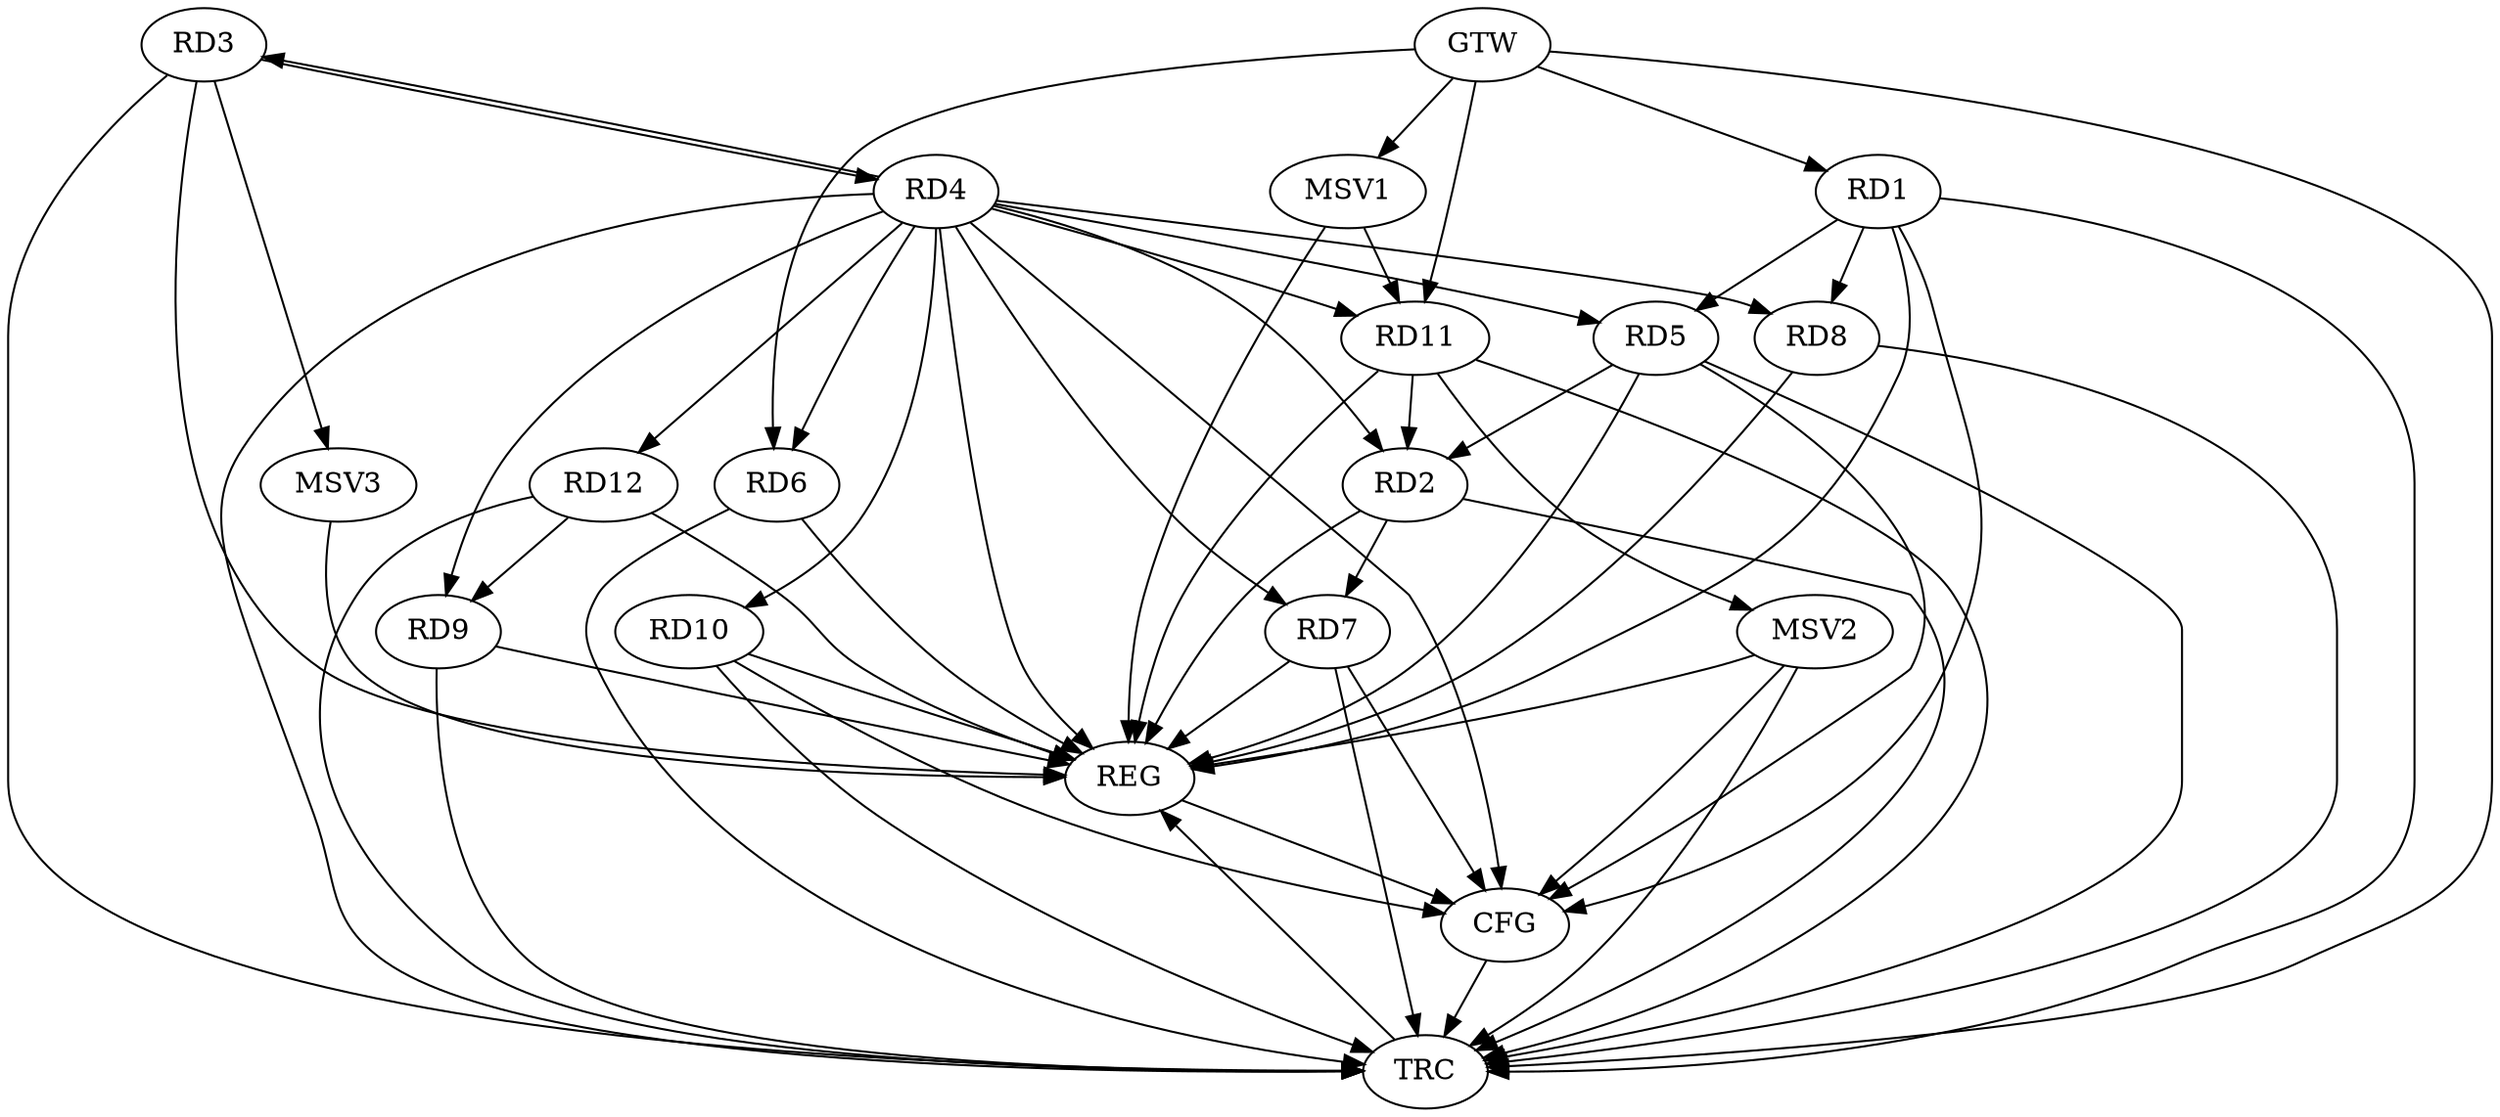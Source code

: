 strict digraph G {
  RD1 [ label="RD1" ];
  RD2 [ label="RD2" ];
  RD3 [ label="RD3" ];
  RD4 [ label="RD4" ];
  RD5 [ label="RD5" ];
  RD6 [ label="RD6" ];
  RD7 [ label="RD7" ];
  RD8 [ label="RD8" ];
  RD9 [ label="RD9" ];
  RD10 [ label="RD10" ];
  RD11 [ label="RD11" ];
  RD12 [ label="RD12" ];
  GTW [ label="GTW" ];
  REG [ label="REG" ];
  CFG [ label="CFG" ];
  TRC [ label="TRC" ];
  MSV1 [ label="MSV1" ];
  MSV2 [ label="MSV2" ];
  MSV3 [ label="MSV3" ];
  RD1 -> RD5;
  RD1 -> RD8;
  RD4 -> RD2;
  RD5 -> RD2;
  RD2 -> RD7;
  RD11 -> RD2;
  RD3 -> RD4;
  RD4 -> RD5;
  RD4 -> RD7;
  RD4 -> RD9;
  RD4 -> RD10;
  RD12 -> RD9;
  GTW -> RD1;
  GTW -> RD6;
  GTW -> RD11;
  RD1 -> REG;
  RD2 -> REG;
  RD3 -> REG;
  RD4 -> REG;
  RD5 -> REG;
  RD6 -> REG;
  RD7 -> REG;
  RD8 -> REG;
  RD9 -> REG;
  RD10 -> REG;
  RD11 -> REG;
  RD12 -> REG;
  RD10 -> CFG;
  RD7 -> CFG;
  RD5 -> CFG;
  RD1 -> CFG;
  RD4 -> CFG;
  REG -> CFG;
  RD1 -> TRC;
  RD2 -> TRC;
  RD3 -> TRC;
  RD4 -> TRC;
  RD5 -> TRC;
  RD6 -> TRC;
  RD7 -> TRC;
  RD8 -> TRC;
  RD9 -> TRC;
  RD10 -> TRC;
  RD11 -> TRC;
  RD12 -> TRC;
  GTW -> TRC;
  CFG -> TRC;
  TRC -> REG;
  RD4 -> RD8;
  RD4 -> RD6;
  RD4 -> RD11;
  RD4 -> RD3;
  RD4 -> RD12;
  MSV1 -> RD11;
  GTW -> MSV1;
  MSV1 -> REG;
  RD11 -> MSV2;
  MSV2 -> REG;
  MSV2 -> TRC;
  MSV2 -> CFG;
  RD3 -> MSV3;
  MSV3 -> REG;
}

